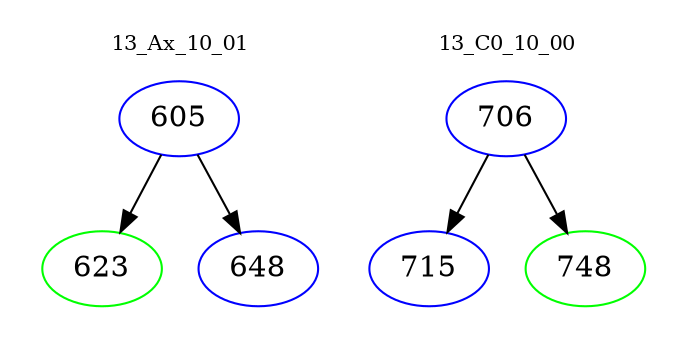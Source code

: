 digraph{
subgraph cluster_0 {
color = white
label = "13_Ax_10_01";
fontsize=10;
T0_605 [label="605", color="blue"]
T0_605 -> T0_623 [color="black"]
T0_623 [label="623", color="green"]
T0_605 -> T0_648 [color="black"]
T0_648 [label="648", color="blue"]
}
subgraph cluster_1 {
color = white
label = "13_C0_10_00";
fontsize=10;
T1_706 [label="706", color="blue"]
T1_706 -> T1_715 [color="black"]
T1_715 [label="715", color="blue"]
T1_706 -> T1_748 [color="black"]
T1_748 [label="748", color="green"]
}
}
